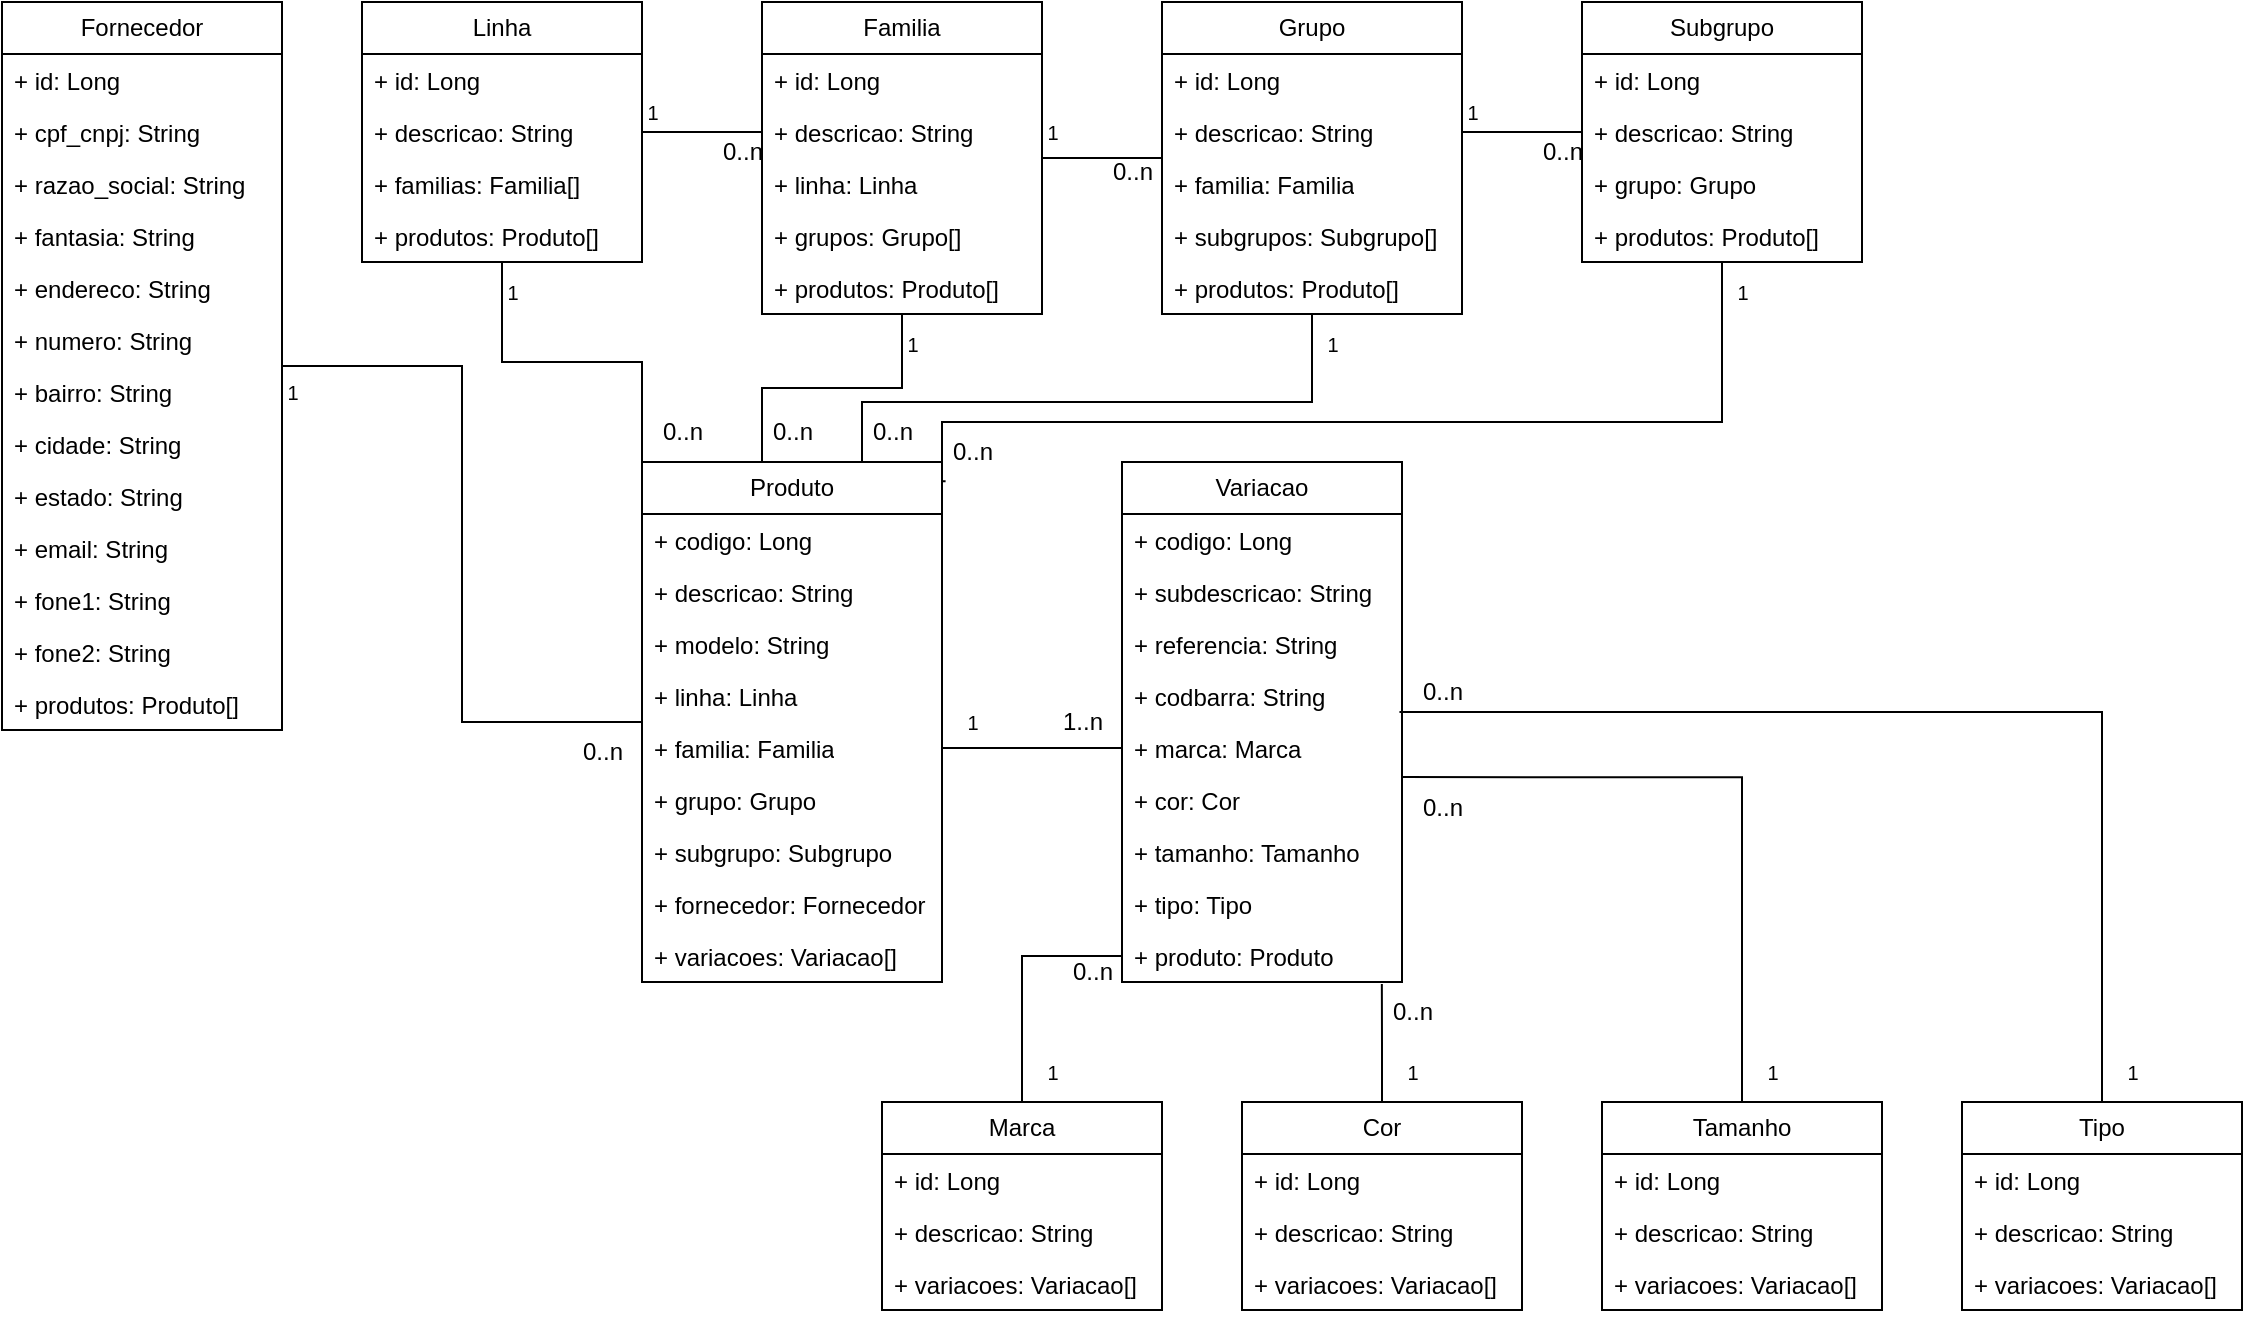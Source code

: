 <mxfile version="24.7.12">
  <diagram name="Página-1" id="uwY5rH605NIhkcGj8N-c">
    <mxGraphModel dx="1426" dy="781" grid="1" gridSize="10" guides="1" tooltips="1" connect="1" arrows="1" fold="1" page="1" pageScale="1" pageWidth="1169" pageHeight="827" math="0" shadow="0">
      <root>
        <mxCell id="0" />
        <mxCell id="1" parent="0" />
        <mxCell id="MWL_IQuI9ojlUBa2FBIf-15" style="edgeStyle=orthogonalEdgeStyle;rounded=0;orthogonalLoop=1;jettySize=auto;html=1;entryX=0;entryY=0;entryDx=0;entryDy=0;endArrow=none;endFill=0;" parent="1" source="tdAu6xV_hupiu8KRXxIJ-1" target="EgEmd3ckSdjU1ePj8vTz-7" edge="1">
          <mxGeometry relative="1" as="geometry" />
        </mxCell>
        <mxCell id="tdAu6xV_hupiu8KRXxIJ-1" value="Linha" style="swimlane;fontStyle=0;childLayout=stackLayout;horizontal=1;startSize=26;fillColor=none;horizontalStack=0;resizeParent=1;resizeParentMax=0;resizeLast=0;collapsible=1;marginBottom=0;whiteSpace=wrap;html=1;" parent="1" vertex="1">
          <mxGeometry x="220" y="40" width="140" height="130" as="geometry" />
        </mxCell>
        <mxCell id="tdAu6xV_hupiu8KRXxIJ-2" value="+ id: Long" style="text;strokeColor=none;fillColor=none;align=left;verticalAlign=top;spacingLeft=4;spacingRight=4;overflow=hidden;rotatable=0;points=[[0,0.5],[1,0.5]];portConstraint=eastwest;whiteSpace=wrap;html=1;" parent="tdAu6xV_hupiu8KRXxIJ-1" vertex="1">
          <mxGeometry y="26" width="140" height="26" as="geometry" />
        </mxCell>
        <mxCell id="tdAu6xV_hupiu8KRXxIJ-3" value="+ descricao: String" style="text;strokeColor=none;fillColor=none;align=left;verticalAlign=top;spacingLeft=4;spacingRight=4;overflow=hidden;rotatable=0;points=[[0,0.5],[1,0.5]];portConstraint=eastwest;whiteSpace=wrap;html=1;" parent="tdAu6xV_hupiu8KRXxIJ-1" vertex="1">
          <mxGeometry y="52" width="140" height="26" as="geometry" />
        </mxCell>
        <mxCell id="MWL_IQuI9ojlUBa2FBIf-1" value="+ familias: Familia[]" style="text;strokeColor=none;fillColor=none;align=left;verticalAlign=top;spacingLeft=4;spacingRight=4;overflow=hidden;rotatable=0;points=[[0,0.5],[1,0.5]];portConstraint=eastwest;whiteSpace=wrap;html=1;" parent="tdAu6xV_hupiu8KRXxIJ-1" vertex="1">
          <mxGeometry y="78" width="140" height="26" as="geometry" />
        </mxCell>
        <mxCell id="MWL_IQuI9ojlUBa2FBIf-30" value="+ produtos: Produto[]" style="text;strokeColor=none;fillColor=none;align=left;verticalAlign=top;spacingLeft=4;spacingRight=4;overflow=hidden;rotatable=0;points=[[0,0.5],[1,0.5]];portConstraint=eastwest;whiteSpace=wrap;html=1;" parent="tdAu6xV_hupiu8KRXxIJ-1" vertex="1">
          <mxGeometry y="104" width="140" height="26" as="geometry" />
        </mxCell>
        <mxCell id="MWL_IQuI9ojlUBa2FBIf-72" style="edgeStyle=orthogonalEdgeStyle;rounded=0;orthogonalLoop=1;jettySize=auto;html=1;endArrow=none;endFill=0;" parent="1" source="tdAu6xV_hupiu8KRXxIJ-5" target="EgEmd3ckSdjU1ePj8vTz-7" edge="1">
          <mxGeometry relative="1" as="geometry">
            <Array as="points">
              <mxPoint x="490" y="233" />
              <mxPoint x="420" y="233" />
            </Array>
          </mxGeometry>
        </mxCell>
        <mxCell id="tdAu6xV_hupiu8KRXxIJ-5" value="Familia" style="swimlane;fontStyle=0;childLayout=stackLayout;horizontal=1;startSize=26;fillColor=none;horizontalStack=0;resizeParent=1;resizeParentMax=0;resizeLast=0;collapsible=1;marginBottom=0;whiteSpace=wrap;html=1;" parent="1" vertex="1">
          <mxGeometry x="420" y="40" width="140" height="156" as="geometry" />
        </mxCell>
        <mxCell id="tdAu6xV_hupiu8KRXxIJ-6" value="+ id: Long" style="text;strokeColor=none;fillColor=none;align=left;verticalAlign=top;spacingLeft=4;spacingRight=4;overflow=hidden;rotatable=0;points=[[0,0.5],[1,0.5]];portConstraint=eastwest;whiteSpace=wrap;html=1;" parent="tdAu6xV_hupiu8KRXxIJ-5" vertex="1">
          <mxGeometry y="26" width="140" height="26" as="geometry" />
        </mxCell>
        <mxCell id="tdAu6xV_hupiu8KRXxIJ-7" value="+ descricao: String" style="text;strokeColor=none;fillColor=none;align=left;verticalAlign=top;spacingLeft=4;spacingRight=4;overflow=hidden;rotatable=0;points=[[0,0.5],[1,0.5]];portConstraint=eastwest;whiteSpace=wrap;html=1;" parent="tdAu6xV_hupiu8KRXxIJ-5" vertex="1">
          <mxGeometry y="52" width="140" height="26" as="geometry" />
        </mxCell>
        <mxCell id="MWL_IQuI9ojlUBa2FBIf-66" value="+ linha: Linha" style="text;strokeColor=none;fillColor=none;align=left;verticalAlign=top;spacingLeft=4;spacingRight=4;overflow=hidden;rotatable=0;points=[[0,0.5],[1,0.5]];portConstraint=eastwest;whiteSpace=wrap;html=1;" parent="tdAu6xV_hupiu8KRXxIJ-5" vertex="1">
          <mxGeometry y="78" width="140" height="26" as="geometry" />
        </mxCell>
        <mxCell id="MWL_IQuI9ojlUBa2FBIf-2" value="+ grupos: Grupo[]" style="text;strokeColor=none;fillColor=none;align=left;verticalAlign=top;spacingLeft=4;spacingRight=4;overflow=hidden;rotatable=0;points=[[0,0.5],[1,0.5]];portConstraint=eastwest;whiteSpace=wrap;html=1;" parent="tdAu6xV_hupiu8KRXxIJ-5" vertex="1">
          <mxGeometry y="104" width="140" height="26" as="geometry" />
        </mxCell>
        <mxCell id="MWL_IQuI9ojlUBa2FBIf-31" value="+ produtos: Produto[]" style="text;strokeColor=none;fillColor=none;align=left;verticalAlign=top;spacingLeft=4;spacingRight=4;overflow=hidden;rotatable=0;points=[[0,0.5],[1,0.5]];portConstraint=eastwest;whiteSpace=wrap;html=1;" parent="tdAu6xV_hupiu8KRXxIJ-5" vertex="1">
          <mxGeometry y="130" width="140" height="26" as="geometry" />
        </mxCell>
        <mxCell id="MWL_IQuI9ojlUBa2FBIf-70" style="edgeStyle=orthogonalEdgeStyle;rounded=0;orthogonalLoop=1;jettySize=auto;html=1;endArrow=none;endFill=0;" parent="1" source="tdAu6xV_hupiu8KRXxIJ-9" target="tdAu6xV_hupiu8KRXxIJ-5" edge="1">
          <mxGeometry relative="1" as="geometry" />
        </mxCell>
        <mxCell id="MWL_IQuI9ojlUBa2FBIf-73" style="edgeStyle=orthogonalEdgeStyle;rounded=0;orthogonalLoop=1;jettySize=auto;html=1;endArrow=none;endFill=0;" parent="1" source="tdAu6xV_hupiu8KRXxIJ-9" target="EgEmd3ckSdjU1ePj8vTz-7" edge="1">
          <mxGeometry relative="1" as="geometry">
            <Array as="points">
              <mxPoint x="695" y="240" />
              <mxPoint x="470" y="240" />
            </Array>
          </mxGeometry>
        </mxCell>
        <mxCell id="tdAu6xV_hupiu8KRXxIJ-9" value="Grupo" style="swimlane;fontStyle=0;childLayout=stackLayout;horizontal=1;startSize=26;fillColor=none;horizontalStack=0;resizeParent=1;resizeParentMax=0;resizeLast=0;collapsible=1;marginBottom=0;whiteSpace=wrap;html=1;" parent="1" vertex="1">
          <mxGeometry x="620" y="40" width="150" height="156" as="geometry" />
        </mxCell>
        <mxCell id="tdAu6xV_hupiu8KRXxIJ-10" value="+ id: Long" style="text;strokeColor=none;fillColor=none;align=left;verticalAlign=top;spacingLeft=4;spacingRight=4;overflow=hidden;rotatable=0;points=[[0,0.5],[1,0.5]];portConstraint=eastwest;whiteSpace=wrap;html=1;" parent="tdAu6xV_hupiu8KRXxIJ-9" vertex="1">
          <mxGeometry y="26" width="150" height="26" as="geometry" />
        </mxCell>
        <mxCell id="tdAu6xV_hupiu8KRXxIJ-11" value="+ descricao: String" style="text;strokeColor=none;fillColor=none;align=left;verticalAlign=top;spacingLeft=4;spacingRight=4;overflow=hidden;rotatable=0;points=[[0,0.5],[1,0.5]];portConstraint=eastwest;whiteSpace=wrap;html=1;" parent="tdAu6xV_hupiu8KRXxIJ-9" vertex="1">
          <mxGeometry y="52" width="150" height="26" as="geometry" />
        </mxCell>
        <mxCell id="MWL_IQuI9ojlUBa2FBIf-67" value="+ familia: Familia" style="text;strokeColor=none;fillColor=none;align=left;verticalAlign=top;spacingLeft=4;spacingRight=4;overflow=hidden;rotatable=0;points=[[0,0.5],[1,0.5]];portConstraint=eastwest;whiteSpace=wrap;html=1;" parent="tdAu6xV_hupiu8KRXxIJ-9" vertex="1">
          <mxGeometry y="78" width="150" height="26" as="geometry" />
        </mxCell>
        <mxCell id="MWL_IQuI9ojlUBa2FBIf-3" value="+ subgrupos: Subgrupo[]" style="text;strokeColor=none;fillColor=none;align=left;verticalAlign=top;spacingLeft=4;spacingRight=4;overflow=hidden;rotatable=0;points=[[0,0.5],[1,0.5]];portConstraint=eastwest;whiteSpace=wrap;html=1;" parent="tdAu6xV_hupiu8KRXxIJ-9" vertex="1">
          <mxGeometry y="104" width="150" height="26" as="geometry" />
        </mxCell>
        <mxCell id="MWL_IQuI9ojlUBa2FBIf-32" value="+ produtos: Produto[]" style="text;strokeColor=none;fillColor=none;align=left;verticalAlign=top;spacingLeft=4;spacingRight=4;overflow=hidden;rotatable=0;points=[[0,0.5],[1,0.5]];portConstraint=eastwest;whiteSpace=wrap;html=1;" parent="tdAu6xV_hupiu8KRXxIJ-9" vertex="1">
          <mxGeometry y="130" width="150" height="26" as="geometry" />
        </mxCell>
        <mxCell id="tdAu6xV_hupiu8KRXxIJ-12" value="Subgrupo" style="swimlane;fontStyle=0;childLayout=stackLayout;horizontal=1;startSize=26;fillColor=none;horizontalStack=0;resizeParent=1;resizeParentMax=0;resizeLast=0;collapsible=1;marginBottom=0;whiteSpace=wrap;html=1;" parent="1" vertex="1">
          <mxGeometry x="830" y="40" width="140" height="130" as="geometry" />
        </mxCell>
        <mxCell id="tdAu6xV_hupiu8KRXxIJ-13" value="+ id: Long" style="text;strokeColor=none;fillColor=none;align=left;verticalAlign=top;spacingLeft=4;spacingRight=4;overflow=hidden;rotatable=0;points=[[0,0.5],[1,0.5]];portConstraint=eastwest;whiteSpace=wrap;html=1;" parent="tdAu6xV_hupiu8KRXxIJ-12" vertex="1">
          <mxGeometry y="26" width="140" height="26" as="geometry" />
        </mxCell>
        <mxCell id="tdAu6xV_hupiu8KRXxIJ-14" value="+ descricao: String" style="text;strokeColor=none;fillColor=none;align=left;verticalAlign=top;spacingLeft=4;spacingRight=4;overflow=hidden;rotatable=0;points=[[0,0.5],[1,0.5]];portConstraint=eastwest;whiteSpace=wrap;html=1;" parent="tdAu6xV_hupiu8KRXxIJ-12" vertex="1">
          <mxGeometry y="52" width="140" height="26" as="geometry" />
        </mxCell>
        <mxCell id="MWL_IQuI9ojlUBa2FBIf-68" value="+ grupo: Grupo" style="text;strokeColor=none;fillColor=none;align=left;verticalAlign=top;spacingLeft=4;spacingRight=4;overflow=hidden;rotatable=0;points=[[0,0.5],[1,0.5]];portConstraint=eastwest;whiteSpace=wrap;html=1;" parent="tdAu6xV_hupiu8KRXxIJ-12" vertex="1">
          <mxGeometry y="78" width="140" height="26" as="geometry" />
        </mxCell>
        <mxCell id="MWL_IQuI9ojlUBa2FBIf-33" value="+ produtos: Produto[]" style="text;strokeColor=none;fillColor=none;align=left;verticalAlign=top;spacingLeft=4;spacingRight=4;overflow=hidden;rotatable=0;points=[[0,0.5],[1,0.5]];portConstraint=eastwest;whiteSpace=wrap;html=1;" parent="tdAu6xV_hupiu8KRXxIJ-12" vertex="1">
          <mxGeometry y="104" width="140" height="26" as="geometry" />
        </mxCell>
        <mxCell id="MWL_IQuI9ojlUBa2FBIf-22" style="edgeStyle=orthogonalEdgeStyle;rounded=0;orthogonalLoop=1;jettySize=auto;html=1;endArrow=none;endFill=0;" parent="1" source="tdAu6xV_hupiu8KRXxIJ-15" target="EgEmd3ckSdjU1ePj8vTz-23" edge="1">
          <mxGeometry relative="1" as="geometry">
            <Array as="points">
              <mxPoint x="550" y="517" />
              <mxPoint x="600" y="517" />
            </Array>
          </mxGeometry>
        </mxCell>
        <mxCell id="tdAu6xV_hupiu8KRXxIJ-15" value="Marca" style="swimlane;fontStyle=0;childLayout=stackLayout;horizontal=1;startSize=26;fillColor=none;horizontalStack=0;resizeParent=1;resizeParentMax=0;resizeLast=0;collapsible=1;marginBottom=0;whiteSpace=wrap;html=1;" parent="1" vertex="1">
          <mxGeometry x="480" y="590" width="140" height="104" as="geometry" />
        </mxCell>
        <mxCell id="tdAu6xV_hupiu8KRXxIJ-16" value="+ id: Long" style="text;strokeColor=none;fillColor=none;align=left;verticalAlign=top;spacingLeft=4;spacingRight=4;overflow=hidden;rotatable=0;points=[[0,0.5],[1,0.5]];portConstraint=eastwest;whiteSpace=wrap;html=1;" parent="tdAu6xV_hupiu8KRXxIJ-15" vertex="1">
          <mxGeometry y="26" width="140" height="26" as="geometry" />
        </mxCell>
        <mxCell id="tdAu6xV_hupiu8KRXxIJ-17" value="+ descricao: String" style="text;strokeColor=none;fillColor=none;align=left;verticalAlign=top;spacingLeft=4;spacingRight=4;overflow=hidden;rotatable=0;points=[[0,0.5],[1,0.5]];portConstraint=eastwest;whiteSpace=wrap;html=1;" parent="tdAu6xV_hupiu8KRXxIJ-15" vertex="1">
          <mxGeometry y="52" width="140" height="26" as="geometry" />
        </mxCell>
        <mxCell id="MWL_IQuI9ojlUBa2FBIf-35" value="+ variacoes: Variacao[]" style="text;strokeColor=none;fillColor=none;align=left;verticalAlign=top;spacingLeft=4;spacingRight=4;overflow=hidden;rotatable=0;points=[[0,0.5],[1,0.5]];portConstraint=eastwest;whiteSpace=wrap;html=1;" parent="tdAu6xV_hupiu8KRXxIJ-15" vertex="1">
          <mxGeometry y="78" width="140" height="26" as="geometry" />
        </mxCell>
        <mxCell id="MWL_IQuI9ojlUBa2FBIf-14" style="edgeStyle=orthogonalEdgeStyle;rounded=0;orthogonalLoop=1;jettySize=auto;html=1;endArrow=none;endFill=0;" parent="1" source="tdAu6xV_hupiu8KRXxIJ-18" target="EgEmd3ckSdjU1ePj8vTz-7" edge="1">
          <mxGeometry relative="1" as="geometry" />
        </mxCell>
        <mxCell id="tdAu6xV_hupiu8KRXxIJ-18" value="Fornecedor" style="swimlane;fontStyle=0;childLayout=stackLayout;horizontal=1;startSize=26;fillColor=none;horizontalStack=0;resizeParent=1;resizeParentMax=0;resizeLast=0;collapsible=1;marginBottom=0;whiteSpace=wrap;html=1;" parent="1" vertex="1">
          <mxGeometry x="40" y="40" width="140" height="364" as="geometry" />
        </mxCell>
        <mxCell id="tdAu6xV_hupiu8KRXxIJ-19" value="+ id: Long" style="text;strokeColor=none;fillColor=none;align=left;verticalAlign=top;spacingLeft=4;spacingRight=4;overflow=hidden;rotatable=0;points=[[0,0.5],[1,0.5]];portConstraint=eastwest;whiteSpace=wrap;html=1;" parent="tdAu6xV_hupiu8KRXxIJ-18" vertex="1">
          <mxGeometry y="26" width="140" height="26" as="geometry" />
        </mxCell>
        <mxCell id="tdAu6xV_hupiu8KRXxIJ-21" value="+ cpf_cnpj: String" style="text;strokeColor=none;fillColor=none;align=left;verticalAlign=top;spacingLeft=4;spacingRight=4;overflow=hidden;rotatable=0;points=[[0,0.5],[1,0.5]];portConstraint=eastwest;whiteSpace=wrap;html=1;" parent="tdAu6xV_hupiu8KRXxIJ-18" vertex="1">
          <mxGeometry y="52" width="140" height="26" as="geometry" />
        </mxCell>
        <mxCell id="tdAu6xV_hupiu8KRXxIJ-20" value="+ razao_social: String" style="text;strokeColor=none;fillColor=none;align=left;verticalAlign=top;spacingLeft=4;spacingRight=4;overflow=hidden;rotatable=0;points=[[0,0.5],[1,0.5]];portConstraint=eastwest;whiteSpace=wrap;html=1;" parent="tdAu6xV_hupiu8KRXxIJ-18" vertex="1">
          <mxGeometry y="78" width="140" height="26" as="geometry" />
        </mxCell>
        <mxCell id="EgEmd3ckSdjU1ePj8vTz-16" value="+ fantasia: String" style="text;strokeColor=none;fillColor=none;align=left;verticalAlign=top;spacingLeft=4;spacingRight=4;overflow=hidden;rotatable=0;points=[[0,0.5],[1,0.5]];portConstraint=eastwest;whiteSpace=wrap;html=1;" parent="tdAu6xV_hupiu8KRXxIJ-18" vertex="1">
          <mxGeometry y="104" width="140" height="26" as="geometry" />
        </mxCell>
        <mxCell id="tdAu6xV_hupiu8KRXxIJ-23" value="+ endereco: String" style="text;strokeColor=none;fillColor=none;align=left;verticalAlign=top;spacingLeft=4;spacingRight=4;overflow=hidden;rotatable=0;points=[[0,0.5],[1,0.5]];portConstraint=eastwest;whiteSpace=wrap;html=1;" parent="tdAu6xV_hupiu8KRXxIJ-18" vertex="1">
          <mxGeometry y="130" width="140" height="26" as="geometry" />
        </mxCell>
        <mxCell id="tdAu6xV_hupiu8KRXxIJ-24" value="+ numero: String" style="text;strokeColor=none;fillColor=none;align=left;verticalAlign=top;spacingLeft=4;spacingRight=4;overflow=hidden;rotatable=0;points=[[0,0.5],[1,0.5]];portConstraint=eastwest;whiteSpace=wrap;html=1;" parent="tdAu6xV_hupiu8KRXxIJ-18" vertex="1">
          <mxGeometry y="156" width="140" height="26" as="geometry" />
        </mxCell>
        <mxCell id="EgEmd3ckSdjU1ePj8vTz-14" value="+ bairro: String" style="text;strokeColor=none;fillColor=none;align=left;verticalAlign=top;spacingLeft=4;spacingRight=4;overflow=hidden;rotatable=0;points=[[0,0.5],[1,0.5]];portConstraint=eastwest;whiteSpace=wrap;html=1;" parent="tdAu6xV_hupiu8KRXxIJ-18" vertex="1">
          <mxGeometry y="182" width="140" height="26" as="geometry" />
        </mxCell>
        <mxCell id="tdAu6xV_hupiu8KRXxIJ-22" value="+ cidade: String" style="text;strokeColor=none;fillColor=none;align=left;verticalAlign=top;spacingLeft=4;spacingRight=4;overflow=hidden;rotatable=0;points=[[0,0.5],[1,0.5]];portConstraint=eastwest;whiteSpace=wrap;html=1;" parent="tdAu6xV_hupiu8KRXxIJ-18" vertex="1">
          <mxGeometry y="208" width="140" height="26" as="geometry" />
        </mxCell>
        <mxCell id="EgEmd3ckSdjU1ePj8vTz-15" value="+ estado: String" style="text;strokeColor=none;fillColor=none;align=left;verticalAlign=top;spacingLeft=4;spacingRight=4;overflow=hidden;rotatable=0;points=[[0,0.5],[1,0.5]];portConstraint=eastwest;whiteSpace=wrap;html=1;" parent="tdAu6xV_hupiu8KRXxIJ-18" vertex="1">
          <mxGeometry y="234" width="140" height="26" as="geometry" />
        </mxCell>
        <mxCell id="EgEmd3ckSdjU1ePj8vTz-17" value="+ email: String" style="text;strokeColor=none;fillColor=none;align=left;verticalAlign=top;spacingLeft=4;spacingRight=4;overflow=hidden;rotatable=0;points=[[0,0.5],[1,0.5]];portConstraint=eastwest;whiteSpace=wrap;html=1;" parent="tdAu6xV_hupiu8KRXxIJ-18" vertex="1">
          <mxGeometry y="260" width="140" height="26" as="geometry" />
        </mxCell>
        <mxCell id="EgEmd3ckSdjU1ePj8vTz-18" value="+ fone1: String" style="text;strokeColor=none;fillColor=none;align=left;verticalAlign=top;spacingLeft=4;spacingRight=4;overflow=hidden;rotatable=0;points=[[0,0.5],[1,0.5]];portConstraint=eastwest;whiteSpace=wrap;html=1;" parent="tdAu6xV_hupiu8KRXxIJ-18" vertex="1">
          <mxGeometry y="286" width="140" height="26" as="geometry" />
        </mxCell>
        <mxCell id="EgEmd3ckSdjU1ePj8vTz-19" value="+ fone2: String" style="text;strokeColor=none;fillColor=none;align=left;verticalAlign=top;spacingLeft=4;spacingRight=4;overflow=hidden;rotatable=0;points=[[0,0.5],[1,0.5]];portConstraint=eastwest;whiteSpace=wrap;html=1;" parent="tdAu6xV_hupiu8KRXxIJ-18" vertex="1">
          <mxGeometry y="312" width="140" height="26" as="geometry" />
        </mxCell>
        <mxCell id="MWL_IQuI9ojlUBa2FBIf-28" value="+ produtos: Produto[]" style="text;strokeColor=none;fillColor=none;align=left;verticalAlign=top;spacingLeft=4;spacingRight=4;overflow=hidden;rotatable=0;points=[[0,0.5],[1,0.5]];portConstraint=eastwest;whiteSpace=wrap;html=1;" parent="tdAu6xV_hupiu8KRXxIJ-18" vertex="1">
          <mxGeometry y="338" width="140" height="26" as="geometry" />
        </mxCell>
        <mxCell id="EgEmd3ckSdjU1ePj8vTz-1" value="Cor" style="swimlane;fontStyle=0;childLayout=stackLayout;horizontal=1;startSize=26;fillColor=none;horizontalStack=0;resizeParent=1;resizeParentMax=0;resizeLast=0;collapsible=1;marginBottom=0;whiteSpace=wrap;html=1;" parent="1" vertex="1">
          <mxGeometry x="660" y="590" width="140" height="104" as="geometry" />
        </mxCell>
        <mxCell id="EgEmd3ckSdjU1ePj8vTz-2" value="+ id: Long" style="text;strokeColor=none;fillColor=none;align=left;verticalAlign=top;spacingLeft=4;spacingRight=4;overflow=hidden;rotatable=0;points=[[0,0.5],[1,0.5]];portConstraint=eastwest;whiteSpace=wrap;html=1;" parent="EgEmd3ckSdjU1ePj8vTz-1" vertex="1">
          <mxGeometry y="26" width="140" height="26" as="geometry" />
        </mxCell>
        <mxCell id="EgEmd3ckSdjU1ePj8vTz-3" value="+ descricao: String" style="text;strokeColor=none;fillColor=none;align=left;verticalAlign=top;spacingLeft=4;spacingRight=4;overflow=hidden;rotatable=0;points=[[0,0.5],[1,0.5]];portConstraint=eastwest;whiteSpace=wrap;html=1;" parent="EgEmd3ckSdjU1ePj8vTz-1" vertex="1">
          <mxGeometry y="52" width="140" height="26" as="geometry" />
        </mxCell>
        <mxCell id="MWL_IQuI9ojlUBa2FBIf-36" value="+ variacoes: Variacao[]" style="text;strokeColor=none;fillColor=none;align=left;verticalAlign=top;spacingLeft=4;spacingRight=4;overflow=hidden;rotatable=0;points=[[0,0.5],[1,0.5]];portConstraint=eastwest;whiteSpace=wrap;html=1;" parent="EgEmd3ckSdjU1ePj8vTz-1" vertex="1">
          <mxGeometry y="78" width="140" height="26" as="geometry" />
        </mxCell>
        <mxCell id="EgEmd3ckSdjU1ePj8vTz-4" value="Tamanho" style="swimlane;fontStyle=0;childLayout=stackLayout;horizontal=1;startSize=26;fillColor=none;horizontalStack=0;resizeParent=1;resizeParentMax=0;resizeLast=0;collapsible=1;marginBottom=0;whiteSpace=wrap;html=1;" parent="1" vertex="1">
          <mxGeometry x="840" y="590" width="140" height="104" as="geometry" />
        </mxCell>
        <mxCell id="EgEmd3ckSdjU1ePj8vTz-5" value="+ id: Long" style="text;strokeColor=none;fillColor=none;align=left;verticalAlign=top;spacingLeft=4;spacingRight=4;overflow=hidden;rotatable=0;points=[[0,0.5],[1,0.5]];portConstraint=eastwest;whiteSpace=wrap;html=1;" parent="EgEmd3ckSdjU1ePj8vTz-4" vertex="1">
          <mxGeometry y="26" width="140" height="26" as="geometry" />
        </mxCell>
        <mxCell id="EgEmd3ckSdjU1ePj8vTz-6" value="+ descricao: String" style="text;strokeColor=none;fillColor=none;align=left;verticalAlign=top;spacingLeft=4;spacingRight=4;overflow=hidden;rotatable=0;points=[[0,0.5],[1,0.5]];portConstraint=eastwest;whiteSpace=wrap;html=1;" parent="EgEmd3ckSdjU1ePj8vTz-4" vertex="1">
          <mxGeometry y="52" width="140" height="26" as="geometry" />
        </mxCell>
        <mxCell id="MWL_IQuI9ojlUBa2FBIf-37" value="+ variacoes: Variacao[]" style="text;strokeColor=none;fillColor=none;align=left;verticalAlign=top;spacingLeft=4;spacingRight=4;overflow=hidden;rotatable=0;points=[[0,0.5],[1,0.5]];portConstraint=eastwest;whiteSpace=wrap;html=1;" parent="EgEmd3ckSdjU1ePj8vTz-4" vertex="1">
          <mxGeometry y="78" width="140" height="26" as="geometry" />
        </mxCell>
        <mxCell id="EgEmd3ckSdjU1ePj8vTz-7" value="Produto" style="swimlane;fontStyle=0;childLayout=stackLayout;horizontal=1;startSize=26;fillColor=none;horizontalStack=0;resizeParent=1;resizeParentMax=0;resizeLast=0;collapsible=1;marginBottom=0;whiteSpace=wrap;html=1;" parent="1" vertex="1">
          <mxGeometry x="360" y="270" width="150" height="260" as="geometry" />
        </mxCell>
        <mxCell id="EgEmd3ckSdjU1ePj8vTz-8" value="+ codigo: Long" style="text;strokeColor=none;fillColor=none;align=left;verticalAlign=top;spacingLeft=4;spacingRight=4;overflow=hidden;rotatable=0;points=[[0,0.5],[1,0.5]];portConstraint=eastwest;whiteSpace=wrap;html=1;" parent="EgEmd3ckSdjU1ePj8vTz-7" vertex="1">
          <mxGeometry y="26" width="150" height="26" as="geometry" />
        </mxCell>
        <mxCell id="EgEmd3ckSdjU1ePj8vTz-9" value="+ descricao: String" style="text;strokeColor=none;fillColor=none;align=left;verticalAlign=top;spacingLeft=4;spacingRight=4;overflow=hidden;rotatable=0;points=[[0,0.5],[1,0.5]];portConstraint=eastwest;whiteSpace=wrap;html=1;" parent="EgEmd3ckSdjU1ePj8vTz-7" vertex="1">
          <mxGeometry y="52" width="150" height="26" as="geometry" />
        </mxCell>
        <mxCell id="EgEmd3ckSdjU1ePj8vTz-10" value="+ modelo: String" style="text;strokeColor=none;fillColor=none;align=left;verticalAlign=top;spacingLeft=4;spacingRight=4;overflow=hidden;rotatable=0;points=[[0,0.5],[1,0.5]];portConstraint=eastwest;whiteSpace=wrap;html=1;" parent="EgEmd3ckSdjU1ePj8vTz-7" vertex="1">
          <mxGeometry y="78" width="150" height="26" as="geometry" />
        </mxCell>
        <mxCell id="EgEmd3ckSdjU1ePj8vTz-88" value="+ linha: Linha" style="text;strokeColor=none;fillColor=none;align=left;verticalAlign=top;spacingLeft=4;spacingRight=4;overflow=hidden;rotatable=0;points=[[0,0.5],[1,0.5]];portConstraint=eastwest;whiteSpace=wrap;html=1;" parent="EgEmd3ckSdjU1ePj8vTz-7" vertex="1">
          <mxGeometry y="104" width="150" height="26" as="geometry" />
        </mxCell>
        <mxCell id="MWL_IQuI9ojlUBa2FBIf-5" value="+ familia: Familia" style="text;strokeColor=none;fillColor=none;align=left;verticalAlign=top;spacingLeft=4;spacingRight=4;overflow=hidden;rotatable=0;points=[[0,0.5],[1,0.5]];portConstraint=eastwest;whiteSpace=wrap;html=1;" parent="EgEmd3ckSdjU1ePj8vTz-7" vertex="1">
          <mxGeometry y="130" width="150" height="26" as="geometry" />
        </mxCell>
        <mxCell id="MWL_IQuI9ojlUBa2FBIf-6" value="+ grupo: Grupo" style="text;strokeColor=none;fillColor=none;align=left;verticalAlign=top;spacingLeft=4;spacingRight=4;overflow=hidden;rotatable=0;points=[[0,0.5],[1,0.5]];portConstraint=eastwest;whiteSpace=wrap;html=1;" parent="EgEmd3ckSdjU1ePj8vTz-7" vertex="1">
          <mxGeometry y="156" width="150" height="26" as="geometry" />
        </mxCell>
        <mxCell id="MWL_IQuI9ojlUBa2FBIf-7" value="+ subgrupo: Subgrupo" style="text;strokeColor=none;fillColor=none;align=left;verticalAlign=top;spacingLeft=4;spacingRight=4;overflow=hidden;rotatable=0;points=[[0,0.5],[1,0.5]];portConstraint=eastwest;whiteSpace=wrap;html=1;" parent="EgEmd3ckSdjU1ePj8vTz-7" vertex="1">
          <mxGeometry y="182" width="150" height="26" as="geometry" />
        </mxCell>
        <mxCell id="MWL_IQuI9ojlUBa2FBIf-8" value="+ fornecedor: Fornecedor" style="text;strokeColor=none;fillColor=none;align=left;verticalAlign=top;spacingLeft=4;spacingRight=4;overflow=hidden;rotatable=0;points=[[0,0.5],[1,0.5]];portConstraint=eastwest;whiteSpace=wrap;html=1;" parent="EgEmd3ckSdjU1ePj8vTz-7" vertex="1">
          <mxGeometry y="208" width="150" height="26" as="geometry" />
        </mxCell>
        <mxCell id="MWL_IQuI9ojlUBa2FBIf-9" value="+ variacoes: Variacao[]" style="text;strokeColor=none;fillColor=none;align=left;verticalAlign=top;spacingLeft=4;spacingRight=4;overflow=hidden;rotatable=0;points=[[0,0.5],[1,0.5]];portConstraint=eastwest;whiteSpace=wrap;html=1;" parent="EgEmd3ckSdjU1ePj8vTz-7" vertex="1">
          <mxGeometry y="234" width="150" height="26" as="geometry" />
        </mxCell>
        <mxCell id="EgEmd3ckSdjU1ePj8vTz-20" value="Tipo" style="swimlane;fontStyle=0;childLayout=stackLayout;horizontal=1;startSize=26;fillColor=none;horizontalStack=0;resizeParent=1;resizeParentMax=0;resizeLast=0;collapsible=1;marginBottom=0;whiteSpace=wrap;html=1;" parent="1" vertex="1">
          <mxGeometry x="1020" y="590" width="140" height="104" as="geometry" />
        </mxCell>
        <mxCell id="EgEmd3ckSdjU1ePj8vTz-21" value="+ id: Long" style="text;strokeColor=none;fillColor=none;align=left;verticalAlign=top;spacingLeft=4;spacingRight=4;overflow=hidden;rotatable=0;points=[[0,0.5],[1,0.5]];portConstraint=eastwest;whiteSpace=wrap;html=1;" parent="EgEmd3ckSdjU1ePj8vTz-20" vertex="1">
          <mxGeometry y="26" width="140" height="26" as="geometry" />
        </mxCell>
        <mxCell id="EgEmd3ckSdjU1ePj8vTz-22" value="+ descricao: String" style="text;strokeColor=none;fillColor=none;align=left;verticalAlign=top;spacingLeft=4;spacingRight=4;overflow=hidden;rotatable=0;points=[[0,0.5],[1,0.5]];portConstraint=eastwest;whiteSpace=wrap;html=1;" parent="EgEmd3ckSdjU1ePj8vTz-20" vertex="1">
          <mxGeometry y="52" width="140" height="26" as="geometry" />
        </mxCell>
        <mxCell id="MWL_IQuI9ojlUBa2FBIf-38" value="+ variacoes: Variacao[]" style="text;strokeColor=none;fillColor=none;align=left;verticalAlign=top;spacingLeft=4;spacingRight=4;overflow=hidden;rotatable=0;points=[[0,0.5],[1,0.5]];portConstraint=eastwest;whiteSpace=wrap;html=1;" parent="EgEmd3ckSdjU1ePj8vTz-20" vertex="1">
          <mxGeometry y="78" width="140" height="26" as="geometry" />
        </mxCell>
        <mxCell id="EgEmd3ckSdjU1ePj8vTz-23" value="Variacao" style="swimlane;fontStyle=0;childLayout=stackLayout;horizontal=1;startSize=26;fillColor=none;horizontalStack=0;resizeParent=1;resizeParentMax=0;resizeLast=0;collapsible=1;marginBottom=0;whiteSpace=wrap;html=1;" parent="1" vertex="1">
          <mxGeometry x="600" y="270" width="140" height="260" as="geometry" />
        </mxCell>
        <mxCell id="EgEmd3ckSdjU1ePj8vTz-24" value="+ codigo: Long" style="text;strokeColor=none;fillColor=none;align=left;verticalAlign=top;spacingLeft=4;spacingRight=4;overflow=hidden;rotatable=0;points=[[0,0.5],[1,0.5]];portConstraint=eastwest;whiteSpace=wrap;html=1;" parent="EgEmd3ckSdjU1ePj8vTz-23" vertex="1">
          <mxGeometry y="26" width="140" height="26" as="geometry" />
        </mxCell>
        <mxCell id="EgEmd3ckSdjU1ePj8vTz-25" value="+ subdescricao: String" style="text;strokeColor=none;fillColor=none;align=left;verticalAlign=top;spacingLeft=4;spacingRight=4;overflow=hidden;rotatable=0;points=[[0,0.5],[1,0.5]];portConstraint=eastwest;whiteSpace=wrap;html=1;" parent="EgEmd3ckSdjU1ePj8vTz-23" vertex="1">
          <mxGeometry y="52" width="140" height="26" as="geometry" />
        </mxCell>
        <mxCell id="EgEmd3ckSdjU1ePj8vTz-26" value="+ referencia: String" style="text;strokeColor=none;fillColor=none;align=left;verticalAlign=top;spacingLeft=4;spacingRight=4;overflow=hidden;rotatable=0;points=[[0,0.5],[1,0.5]];portConstraint=eastwest;whiteSpace=wrap;html=1;" parent="EgEmd3ckSdjU1ePj8vTz-23" vertex="1">
          <mxGeometry y="78" width="140" height="26" as="geometry" />
        </mxCell>
        <mxCell id="EgEmd3ckSdjU1ePj8vTz-27" value="+ codbarra: String" style="text;strokeColor=none;fillColor=none;align=left;verticalAlign=top;spacingLeft=4;spacingRight=4;overflow=hidden;rotatable=0;points=[[0,0.5],[1,0.5]];portConstraint=eastwest;whiteSpace=wrap;html=1;" parent="EgEmd3ckSdjU1ePj8vTz-23" vertex="1">
          <mxGeometry y="104" width="140" height="26" as="geometry" />
        </mxCell>
        <mxCell id="MWL_IQuI9ojlUBa2FBIf-10" value="+ marca: Marca" style="text;strokeColor=none;fillColor=none;align=left;verticalAlign=top;spacingLeft=4;spacingRight=4;overflow=hidden;rotatable=0;points=[[0,0.5],[1,0.5]];portConstraint=eastwest;whiteSpace=wrap;html=1;" parent="EgEmd3ckSdjU1ePj8vTz-23" vertex="1">
          <mxGeometry y="130" width="140" height="26" as="geometry" />
        </mxCell>
        <mxCell id="MWL_IQuI9ojlUBa2FBIf-11" value="+ cor: Cor" style="text;strokeColor=none;fillColor=none;align=left;verticalAlign=top;spacingLeft=4;spacingRight=4;overflow=hidden;rotatable=0;points=[[0,0.5],[1,0.5]];portConstraint=eastwest;whiteSpace=wrap;html=1;" parent="EgEmd3ckSdjU1ePj8vTz-23" vertex="1">
          <mxGeometry y="156" width="140" height="26" as="geometry" />
        </mxCell>
        <mxCell id="MWL_IQuI9ojlUBa2FBIf-12" value="+ tamanho: Tamanho" style="text;strokeColor=none;fillColor=none;align=left;verticalAlign=top;spacingLeft=4;spacingRight=4;overflow=hidden;rotatable=0;points=[[0,0.5],[1,0.5]];portConstraint=eastwest;whiteSpace=wrap;html=1;" parent="EgEmd3ckSdjU1ePj8vTz-23" vertex="1">
          <mxGeometry y="182" width="140" height="26" as="geometry" />
        </mxCell>
        <mxCell id="MWL_IQuI9ojlUBa2FBIf-13" value="+ tipo: Tipo" style="text;strokeColor=none;fillColor=none;align=left;verticalAlign=top;spacingLeft=4;spacingRight=4;overflow=hidden;rotatable=0;points=[[0,0.5],[1,0.5]];portConstraint=eastwest;whiteSpace=wrap;html=1;" parent="EgEmd3ckSdjU1ePj8vTz-23" vertex="1">
          <mxGeometry y="208" width="140" height="26" as="geometry" />
        </mxCell>
        <mxCell id="MWL_IQuI9ojlUBa2FBIf-34" value="+ produto: Produto" style="text;strokeColor=none;fillColor=none;align=left;verticalAlign=top;spacingLeft=4;spacingRight=4;overflow=hidden;rotatable=0;points=[[0,0.5],[1,0.5]];portConstraint=eastwest;whiteSpace=wrap;html=1;" parent="EgEmd3ckSdjU1ePj8vTz-23" vertex="1">
          <mxGeometry y="234" width="140" height="26" as="geometry" />
        </mxCell>
        <mxCell id="MWL_IQuI9ojlUBa2FBIf-25" style="edgeStyle=orthogonalEdgeStyle;rounded=0;orthogonalLoop=1;jettySize=auto;html=1;entryX=1;entryY=1.06;entryDx=0;entryDy=0;entryPerimeter=0;endArrow=none;endFill=0;" parent="1" source="EgEmd3ckSdjU1ePj8vTz-4" target="MWL_IQuI9ojlUBa2FBIf-10" edge="1">
          <mxGeometry relative="1" as="geometry" />
        </mxCell>
        <mxCell id="MWL_IQuI9ojlUBa2FBIf-26" style="edgeStyle=orthogonalEdgeStyle;rounded=0;orthogonalLoop=1;jettySize=auto;html=1;entryX=0.991;entryY=0.806;entryDx=0;entryDy=0;entryPerimeter=0;endArrow=none;endFill=0;" parent="1" source="EgEmd3ckSdjU1ePj8vTz-20" target="EgEmd3ckSdjU1ePj8vTz-27" edge="1">
          <mxGeometry relative="1" as="geometry" />
        </mxCell>
        <mxCell id="MWL_IQuI9ojlUBa2FBIf-27" style="edgeStyle=orthogonalEdgeStyle;rounded=0;orthogonalLoop=1;jettySize=auto;html=1;entryX=1;entryY=0.5;entryDx=0;entryDy=0;endArrow=none;endFill=0;" parent="1" source="MWL_IQuI9ojlUBa2FBIf-10" target="MWL_IQuI9ojlUBa2FBIf-5" edge="1">
          <mxGeometry relative="1" as="geometry" />
        </mxCell>
        <mxCell id="MWL_IQuI9ojlUBa2FBIf-39" style="edgeStyle=orthogonalEdgeStyle;rounded=0;orthogonalLoop=1;jettySize=auto;html=1;entryX=0.928;entryY=1.039;entryDx=0;entryDy=0;entryPerimeter=0;endArrow=none;endFill=0;" parent="1" source="EgEmd3ckSdjU1ePj8vTz-1" target="MWL_IQuI9ojlUBa2FBIf-34" edge="1">
          <mxGeometry relative="1" as="geometry" />
        </mxCell>
        <mxCell id="MWL_IQuI9ojlUBa2FBIf-40" value="1" style="text;html=1;align=center;verticalAlign=middle;resizable=0;points=[];autosize=1;strokeColor=none;fillColor=none;fontSize=10;" parent="1" vertex="1">
          <mxGeometry x="170" y="220" width="30" height="30" as="geometry" />
        </mxCell>
        <mxCell id="MWL_IQuI9ojlUBa2FBIf-41" value="1" style="text;html=1;align=center;verticalAlign=middle;resizable=0;points=[];autosize=1;strokeColor=none;fillColor=none;fontSize=10;" parent="1" vertex="1">
          <mxGeometry x="280" y="170" width="30" height="30" as="geometry" />
        </mxCell>
        <mxCell id="MWL_IQuI9ojlUBa2FBIf-45" value="0..n" style="text;html=1;align=center;verticalAlign=middle;resizable=0;points=[];autosize=1;strokeColor=none;fillColor=none;" parent="1" vertex="1">
          <mxGeometry x="320" y="400" width="40" height="30" as="geometry" />
        </mxCell>
        <mxCell id="MWL_IQuI9ojlUBa2FBIf-46" value="0..n" style="text;html=1;align=center;verticalAlign=middle;resizable=0;points=[];autosize=1;strokeColor=none;fillColor=none;" parent="1" vertex="1">
          <mxGeometry x="360" y="240" width="40" height="30" as="geometry" />
        </mxCell>
        <mxCell id="MWL_IQuI9ojlUBa2FBIf-47" value="0..n" style="text;html=1;align=center;verticalAlign=middle;resizable=0;points=[];autosize=1;strokeColor=none;fillColor=none;" parent="1" vertex="1">
          <mxGeometry x="415" y="240" width="40" height="30" as="geometry" />
        </mxCell>
        <mxCell id="MWL_IQuI9ojlUBa2FBIf-48" value="0..n" style="text;html=1;align=center;verticalAlign=middle;resizable=0;points=[];autosize=1;strokeColor=none;fillColor=none;" parent="1" vertex="1">
          <mxGeometry x="465" y="240" width="40" height="30" as="geometry" />
        </mxCell>
        <mxCell id="MWL_IQuI9ojlUBa2FBIf-49" value="0..n" style="text;html=1;align=center;verticalAlign=middle;resizable=0;points=[];autosize=1;strokeColor=none;fillColor=none;" parent="1" vertex="1">
          <mxGeometry x="505" y="250" width="40" height="30" as="geometry" />
        </mxCell>
        <mxCell id="MWL_IQuI9ojlUBa2FBIf-50" value="1..n" style="text;html=1;align=center;verticalAlign=middle;resizable=0;points=[];autosize=1;strokeColor=none;fillColor=none;" parent="1" vertex="1">
          <mxGeometry x="560" y="385" width="40" height="30" as="geometry" />
        </mxCell>
        <mxCell id="MWL_IQuI9ojlUBa2FBIf-51" value="1" style="text;html=1;align=center;verticalAlign=middle;resizable=0;points=[];autosize=1;strokeColor=none;fillColor=none;fontSize=10;" parent="1" vertex="1">
          <mxGeometry x="510" y="385" width="30" height="30" as="geometry" />
        </mxCell>
        <mxCell id="MWL_IQuI9ojlUBa2FBIf-52" value="0..n" style="text;html=1;align=center;verticalAlign=middle;resizable=0;points=[];autosize=1;strokeColor=none;fillColor=none;" parent="1" vertex="1">
          <mxGeometry x="565" y="510" width="40" height="30" as="geometry" />
        </mxCell>
        <mxCell id="MWL_IQuI9ojlUBa2FBIf-53" value="0..n" style="text;html=1;align=center;verticalAlign=middle;resizable=0;points=[];autosize=1;strokeColor=none;fillColor=none;" parent="1" vertex="1">
          <mxGeometry x="725" y="530" width="40" height="30" as="geometry" />
        </mxCell>
        <mxCell id="MWL_IQuI9ojlUBa2FBIf-54" value="0..n" style="text;html=1;align=center;verticalAlign=middle;resizable=0;points=[];autosize=1;strokeColor=none;fillColor=none;" parent="1" vertex="1">
          <mxGeometry x="740" y="428" width="40" height="30" as="geometry" />
        </mxCell>
        <mxCell id="MWL_IQuI9ojlUBa2FBIf-55" value="0..n" style="text;html=1;align=center;verticalAlign=middle;resizable=0;points=[];autosize=1;strokeColor=none;fillColor=none;" parent="1" vertex="1">
          <mxGeometry x="740" y="370" width="40" height="30" as="geometry" />
        </mxCell>
        <mxCell id="MWL_IQuI9ojlUBa2FBIf-56" value="1" style="text;html=1;align=center;verticalAlign=middle;resizable=0;points=[];autosize=1;strokeColor=none;fillColor=none;fontSize=10;" parent="1" vertex="1">
          <mxGeometry x="550" y="560" width="30" height="30" as="geometry" />
        </mxCell>
        <mxCell id="MWL_IQuI9ojlUBa2FBIf-57" value="1" style="text;html=1;align=center;verticalAlign=middle;resizable=0;points=[];autosize=1;strokeColor=none;fillColor=none;fontSize=10;" parent="1" vertex="1">
          <mxGeometry x="730" y="560" width="30" height="30" as="geometry" />
        </mxCell>
        <mxCell id="MWL_IQuI9ojlUBa2FBIf-58" value="1" style="text;html=1;align=center;verticalAlign=middle;resizable=0;points=[];autosize=1;strokeColor=none;fillColor=none;fontSize=10;" parent="1" vertex="1">
          <mxGeometry x="910" y="560" width="30" height="30" as="geometry" />
        </mxCell>
        <mxCell id="MWL_IQuI9ojlUBa2FBIf-59" value="1" style="text;html=1;align=center;verticalAlign=middle;resizable=0;points=[];autosize=1;strokeColor=none;fillColor=none;fontSize=10;" parent="1" vertex="1">
          <mxGeometry x="1090" y="560" width="30" height="30" as="geometry" />
        </mxCell>
        <mxCell id="MWL_IQuI9ojlUBa2FBIf-64" style="edgeStyle=orthogonalEdgeStyle;rounded=0;orthogonalLoop=1;jettySize=auto;html=1;entryX=1;entryY=0.5;entryDx=0;entryDy=0;endArrow=none;endFill=0;" parent="1" source="tdAu6xV_hupiu8KRXxIJ-14" target="tdAu6xV_hupiu8KRXxIJ-11" edge="1">
          <mxGeometry relative="1" as="geometry" />
        </mxCell>
        <mxCell id="MWL_IQuI9ojlUBa2FBIf-69" style="edgeStyle=orthogonalEdgeStyle;rounded=0;orthogonalLoop=1;jettySize=auto;html=1;entryX=1;entryY=0.5;entryDx=0;entryDy=0;endArrow=none;endFill=0;" parent="1" source="tdAu6xV_hupiu8KRXxIJ-7" target="tdAu6xV_hupiu8KRXxIJ-3" edge="1">
          <mxGeometry relative="1" as="geometry" />
        </mxCell>
        <mxCell id="MWL_IQuI9ojlUBa2FBIf-74" style="edgeStyle=orthogonalEdgeStyle;rounded=0;orthogonalLoop=1;jettySize=auto;html=1;entryX=1.012;entryY=0.037;entryDx=0;entryDy=0;entryPerimeter=0;endArrow=none;endFill=0;" parent="1" source="tdAu6xV_hupiu8KRXxIJ-12" target="EgEmd3ckSdjU1ePj8vTz-7" edge="1">
          <mxGeometry relative="1" as="geometry">
            <Array as="points">
              <mxPoint x="900" y="250" />
              <mxPoint x="510" y="250" />
              <mxPoint x="510" y="280" />
            </Array>
          </mxGeometry>
        </mxCell>
        <mxCell id="MWL_IQuI9ojlUBa2FBIf-75" value="1" style="text;html=1;align=center;verticalAlign=middle;resizable=0;points=[];autosize=1;strokeColor=none;fillColor=none;fontSize=10;" parent="1" vertex="1">
          <mxGeometry x="480" y="196" width="30" height="30" as="geometry" />
        </mxCell>
        <mxCell id="MWL_IQuI9ojlUBa2FBIf-76" value="1" style="text;html=1;align=center;verticalAlign=middle;resizable=0;points=[];autosize=1;strokeColor=none;fillColor=none;fontSize=10;" parent="1" vertex="1">
          <mxGeometry x="690" y="196" width="30" height="30" as="geometry" />
        </mxCell>
        <mxCell id="MWL_IQuI9ojlUBa2FBIf-77" value="1" style="text;html=1;align=center;verticalAlign=middle;resizable=0;points=[];autosize=1;strokeColor=none;fillColor=none;fontSize=10;" parent="1" vertex="1">
          <mxGeometry x="895" y="170" width="30" height="30" as="geometry" />
        </mxCell>
        <mxCell id="MWL_IQuI9ojlUBa2FBIf-78" value="1" style="text;html=1;align=center;verticalAlign=middle;resizable=0;points=[];autosize=1;strokeColor=none;fillColor=none;fontSize=10;" parent="1" vertex="1">
          <mxGeometry x="350" y="80" width="30" height="30" as="geometry" />
        </mxCell>
        <mxCell id="MWL_IQuI9ojlUBa2FBIf-79" value="1" style="text;html=1;align=center;verticalAlign=middle;resizable=0;points=[];autosize=1;strokeColor=none;fillColor=none;fontSize=10;" parent="1" vertex="1">
          <mxGeometry x="550" y="90" width="30" height="30" as="geometry" />
        </mxCell>
        <mxCell id="MWL_IQuI9ojlUBa2FBIf-80" value="1" style="text;html=1;align=center;verticalAlign=middle;resizable=0;points=[];autosize=1;strokeColor=none;fillColor=none;fontSize=10;" parent="1" vertex="1">
          <mxGeometry x="760" y="80" width="30" height="30" as="geometry" />
        </mxCell>
        <mxCell id="MWL_IQuI9ojlUBa2FBIf-81" value="0..n" style="text;html=1;align=center;verticalAlign=middle;resizable=0;points=[];autosize=1;strokeColor=none;fillColor=none;" parent="1" vertex="1">
          <mxGeometry x="390" y="100" width="40" height="30" as="geometry" />
        </mxCell>
        <mxCell id="MWL_IQuI9ojlUBa2FBIf-82" value="0..n" style="text;html=1;align=center;verticalAlign=middle;resizable=0;points=[];autosize=1;strokeColor=none;fillColor=none;" parent="1" vertex="1">
          <mxGeometry x="585" y="110" width="40" height="30" as="geometry" />
        </mxCell>
        <mxCell id="MWL_IQuI9ojlUBa2FBIf-83" value="0..n" style="text;html=1;align=center;verticalAlign=middle;resizable=0;points=[];autosize=1;strokeColor=none;fillColor=none;" parent="1" vertex="1">
          <mxGeometry x="800" y="100" width="40" height="30" as="geometry" />
        </mxCell>
      </root>
    </mxGraphModel>
  </diagram>
</mxfile>
